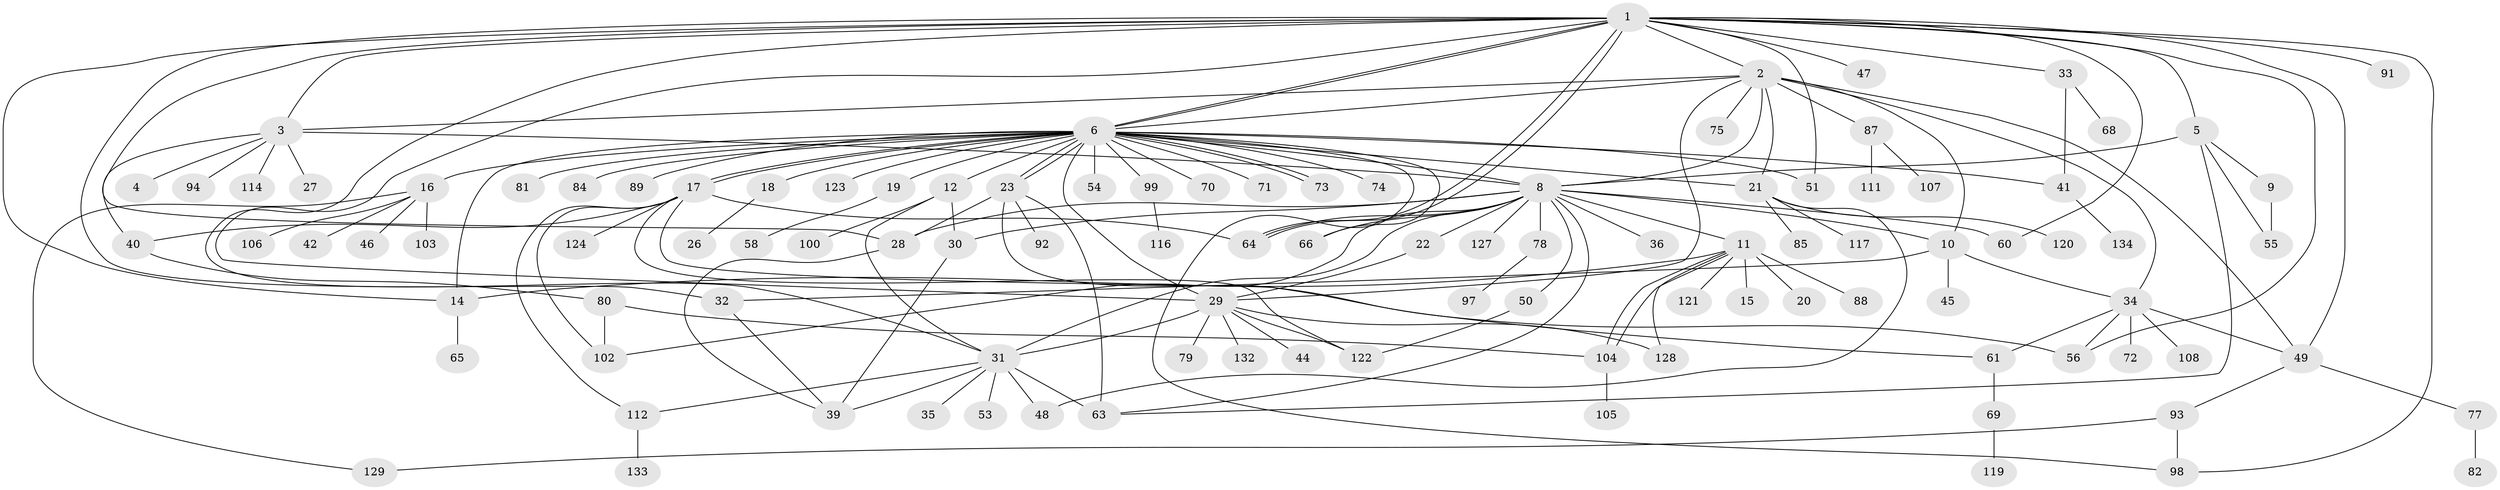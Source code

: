 // Generated by graph-tools (version 1.1) at 2025/23/03/03/25 07:23:52]
// undirected, 106 vertices, 161 edges
graph export_dot {
graph [start="1"]
  node [color=gray90,style=filled];
  1 [super="+7"];
  2 [super="+38"];
  3;
  4;
  5 [super="+67"];
  6 [super="+83"];
  8 [super="+13"];
  9 [super="+52"];
  10 [super="+24"];
  11 [super="+126"];
  12;
  14;
  15;
  16 [super="+37"];
  17 [super="+62"];
  18 [super="+90"];
  19;
  20;
  21 [super="+25"];
  22;
  23 [super="+86"];
  26;
  27 [super="+115"];
  28;
  29 [super="+130"];
  30;
  31 [super="+125"];
  32;
  33 [super="+110"];
  34 [super="+59"];
  35;
  36;
  39 [super="+43"];
  40 [super="+131"];
  41 [super="+57"];
  42;
  44;
  45;
  46;
  47;
  48;
  49 [super="+76"];
  50;
  51 [super="+101"];
  53;
  54;
  55;
  56 [super="+95"];
  58;
  60;
  61 [super="+113"];
  63;
  64;
  65;
  66;
  68;
  69;
  70 [super="+96"];
  71;
  72;
  73 [super="+109"];
  74;
  75;
  77;
  78;
  79;
  80;
  81;
  82;
  84;
  85;
  87;
  88;
  89;
  91;
  92;
  93;
  94;
  97;
  98;
  99 [super="+135"];
  100;
  102;
  103;
  104 [super="+118"];
  105;
  106;
  107;
  108;
  111;
  112;
  114;
  116;
  117;
  119;
  120;
  121;
  122;
  123;
  124;
  127;
  128;
  129;
  132;
  133;
  134;
  1 -- 2;
  1 -- 3;
  1 -- 5;
  1 -- 6;
  1 -- 6;
  1 -- 28;
  1 -- 31;
  1 -- 32;
  1 -- 33;
  1 -- 47;
  1 -- 49;
  1 -- 56;
  1 -- 60;
  1 -- 64;
  1 -- 64;
  1 -- 91;
  1 -- 98;
  1 -- 29;
  1 -- 14;
  1 -- 51;
  2 -- 3;
  2 -- 6;
  2 -- 8;
  2 -- 49;
  2 -- 75;
  2 -- 87;
  2 -- 29;
  2 -- 10;
  2 -- 21;
  2 -- 34;
  3 -- 4;
  3 -- 8;
  3 -- 27;
  3 -- 40;
  3 -- 94;
  3 -- 114;
  5 -- 8 [weight=2];
  5 -- 9;
  5 -- 55;
  5 -- 63;
  6 -- 8;
  6 -- 12;
  6 -- 14;
  6 -- 16;
  6 -- 17;
  6 -- 17;
  6 -- 18;
  6 -- 19;
  6 -- 21;
  6 -- 23;
  6 -- 23;
  6 -- 29 [weight=2];
  6 -- 41;
  6 -- 51;
  6 -- 54;
  6 -- 66;
  6 -- 70;
  6 -- 71;
  6 -- 73;
  6 -- 73;
  6 -- 74;
  6 -- 81;
  6 -- 84;
  6 -- 89;
  6 -- 98;
  6 -- 99;
  6 -- 123;
  8 -- 10;
  8 -- 11;
  8 -- 28;
  8 -- 30;
  8 -- 31;
  8 -- 36;
  8 -- 50;
  8 -- 60;
  8 -- 63;
  8 -- 64;
  8 -- 66;
  8 -- 127;
  8 -- 102;
  8 -- 22;
  8 -- 78;
  9 -- 55;
  10 -- 32;
  10 -- 34;
  10 -- 45;
  11 -- 14;
  11 -- 15;
  11 -- 20;
  11 -- 88;
  11 -- 104;
  11 -- 104;
  11 -- 121;
  11 -- 128;
  12 -- 30;
  12 -- 31;
  12 -- 100;
  14 -- 65;
  16 -- 46;
  16 -- 103;
  16 -- 129;
  16 -- 42;
  16 -- 106;
  17 -- 102;
  17 -- 112;
  17 -- 122;
  17 -- 124;
  17 -- 64;
  17 -- 56;
  17 -- 40;
  18 -- 26;
  19 -- 58;
  21 -- 48;
  21 -- 117;
  21 -- 120;
  21 -- 85;
  22 -- 29;
  23 -- 28;
  23 -- 61;
  23 -- 63;
  23 -- 92;
  28 -- 39;
  29 -- 44;
  29 -- 79;
  29 -- 122;
  29 -- 128;
  29 -- 132;
  29 -- 31;
  30 -- 39;
  31 -- 35;
  31 -- 53;
  31 -- 112;
  31 -- 48;
  31 -- 63;
  31 -- 39;
  32 -- 39;
  33 -- 68;
  33 -- 41;
  34 -- 49;
  34 -- 72;
  34 -- 108;
  34 -- 56;
  34 -- 61;
  40 -- 80;
  41 -- 134;
  49 -- 77;
  49 -- 93;
  50 -- 122;
  61 -- 69;
  69 -- 119;
  77 -- 82;
  78 -- 97;
  80 -- 102;
  80 -- 104;
  87 -- 107;
  87 -- 111;
  93 -- 98;
  93 -- 129;
  99 -- 116;
  104 -- 105;
  112 -- 133;
}
